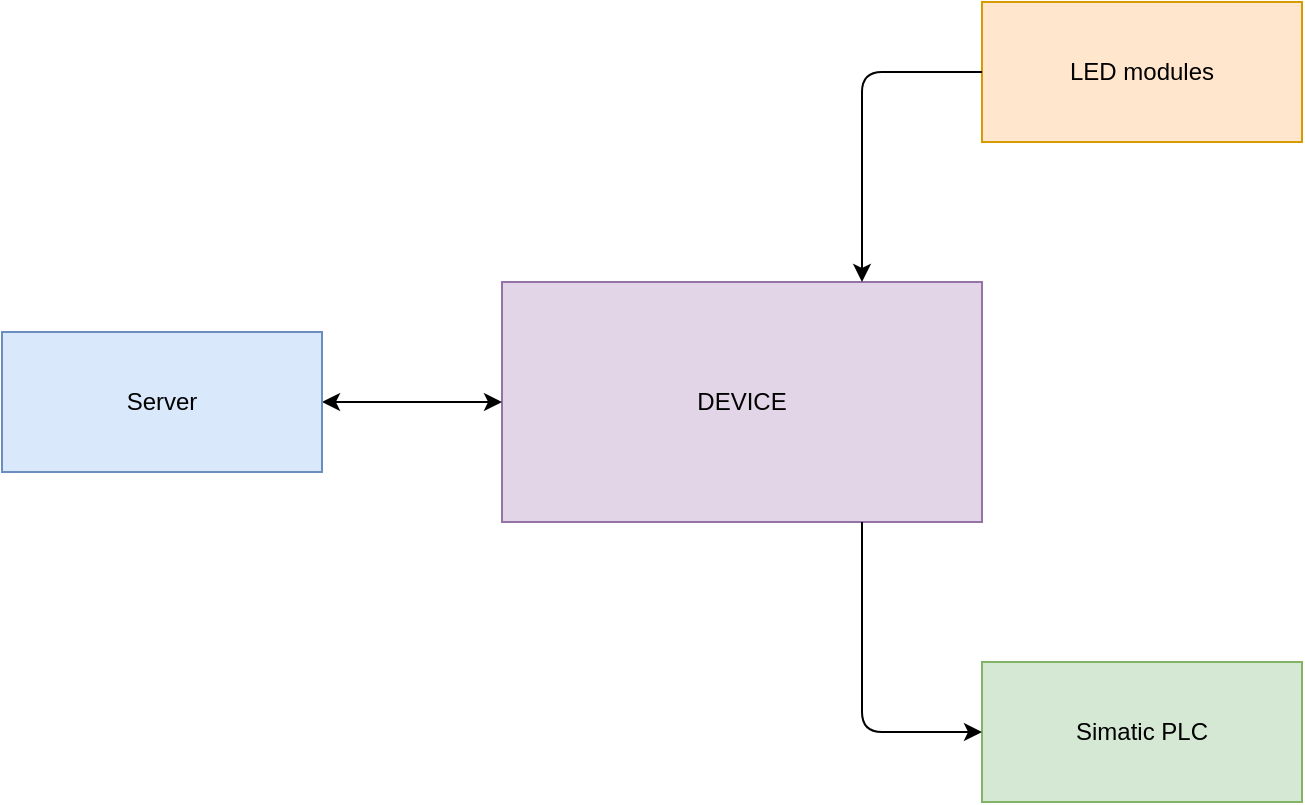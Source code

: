 <mxfile scale="3" border="0">
    <diagram id="LzTGRrPrDBO6Tm46XuKC" name="Page-1">
        <mxGraphModel dx="963" dy="899" grid="0" gridSize="10" guides="1" tooltips="1" connect="1" arrows="1" fold="1" page="0" pageScale="1" pageWidth="1600" pageHeight="1200" math="0" shadow="0">
            <root>
                <mxCell id="0"/>
                <mxCell id="1" parent="0"/>
                <mxCell id="12" value="" style="group" parent="1" vertex="1" connectable="0">
                    <mxGeometry x="70" y="60" width="650" height="400" as="geometry"/>
                </mxCell>
                <mxCell id="3" value="DEVICE" style="rounded=0;whiteSpace=wrap;html=1;fillColor=#e1d5e7;strokeColor=#9673a6;container=0;" parent="12" vertex="1">
                    <mxGeometry x="250" y="140" width="240" height="120" as="geometry"/>
                </mxCell>
                <mxCell id="4" value="LED modules" style="rounded=0;whiteSpace=wrap;html=1;fillColor=#ffe6cc;strokeColor=#d79b00;container=0;" parent="12" vertex="1">
                    <mxGeometry x="490" width="160" height="70" as="geometry"/>
                </mxCell>
                <mxCell id="5" value="Simatic PLC" style="rounded=0;whiteSpace=wrap;html=1;fillColor=#d5e8d4;strokeColor=#82b366;container=0;" parent="12" vertex="1">
                    <mxGeometry x="490" y="330" width="160" height="70" as="geometry"/>
                </mxCell>
                <mxCell id="9" style="edgeStyle=none;html=1;exitX=1;exitY=0.5;exitDx=0;exitDy=0;entryX=0;entryY=0.5;entryDx=0;entryDy=0;startArrow=classic;startFill=1;" parent="12" source="6" target="3" edge="1">
                    <mxGeometry relative="1" as="geometry"/>
                </mxCell>
                <mxCell id="6" value="Server" style="rounded=0;whiteSpace=wrap;html=1;fillColor=#dae8fc;strokeColor=#6c8ebf;container=0;" parent="12" vertex="1">
                    <mxGeometry y="165" width="160" height="70" as="geometry"/>
                </mxCell>
                <mxCell id="7" style="edgeStyle=orthogonalEdgeStyle;html=1;entryX=0.75;entryY=0;entryDx=0;entryDy=0;exitX=0;exitY=0.5;exitDx=0;exitDy=0;" parent="12" source="4" target="3" edge="1">
                    <mxGeometry relative="1" as="geometry"/>
                </mxCell>
                <mxCell id="8" style="edgeStyle=orthogonalEdgeStyle;html=1;exitX=0;exitY=0.5;exitDx=0;exitDy=0;startArrow=classic;startFill=1;entryX=0.75;entryY=1;entryDx=0;entryDy=0;endArrow=none;endFill=0;" parent="12" source="5" target="3" edge="1">
                    <mxGeometry relative="1" as="geometry">
                        <mxPoint x="440" y="280" as="targetPoint"/>
                    </mxGeometry>
                </mxCell>
            </root>
        </mxGraphModel>
    </diagram>
</mxfile>